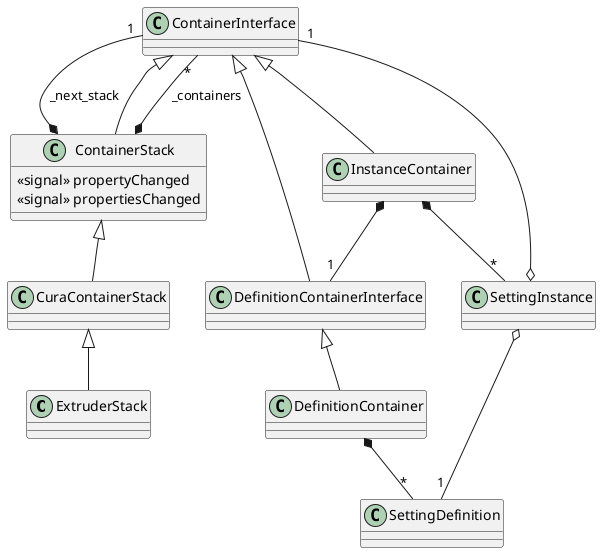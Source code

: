 @startuml

ExtruderStack -up-|> CuraContainerStack
CuraContainerStack -up-|> ContainerStack
ContainerStack -up-|> ContainerInterface

ContainerStack *-up- "*" ContainerInterface : _containers
ContainerStack *-up- "1" ContainerInterface : _next_stack
class ContainerStack {
  <<signal>> propertyChanged
  <<signal>> propertiesChanged
}

DefinitionContainer -up-|> DefinitionContainerInterface

DefinitionContainerInterface -up-|> ContainerInterface

InstanceContainer  -up-|> ContainerInterface

InstanceContainer *-- "1" DefinitionContainerInterface
InstanceContainer *-- "*" SettingInstance

SettingInstance o-- "1" SettingDefinition
SettingInstance o-- "1" ContainerInterface

DefinitionContainer  *-- "*" SettingDefinition

@enduml
